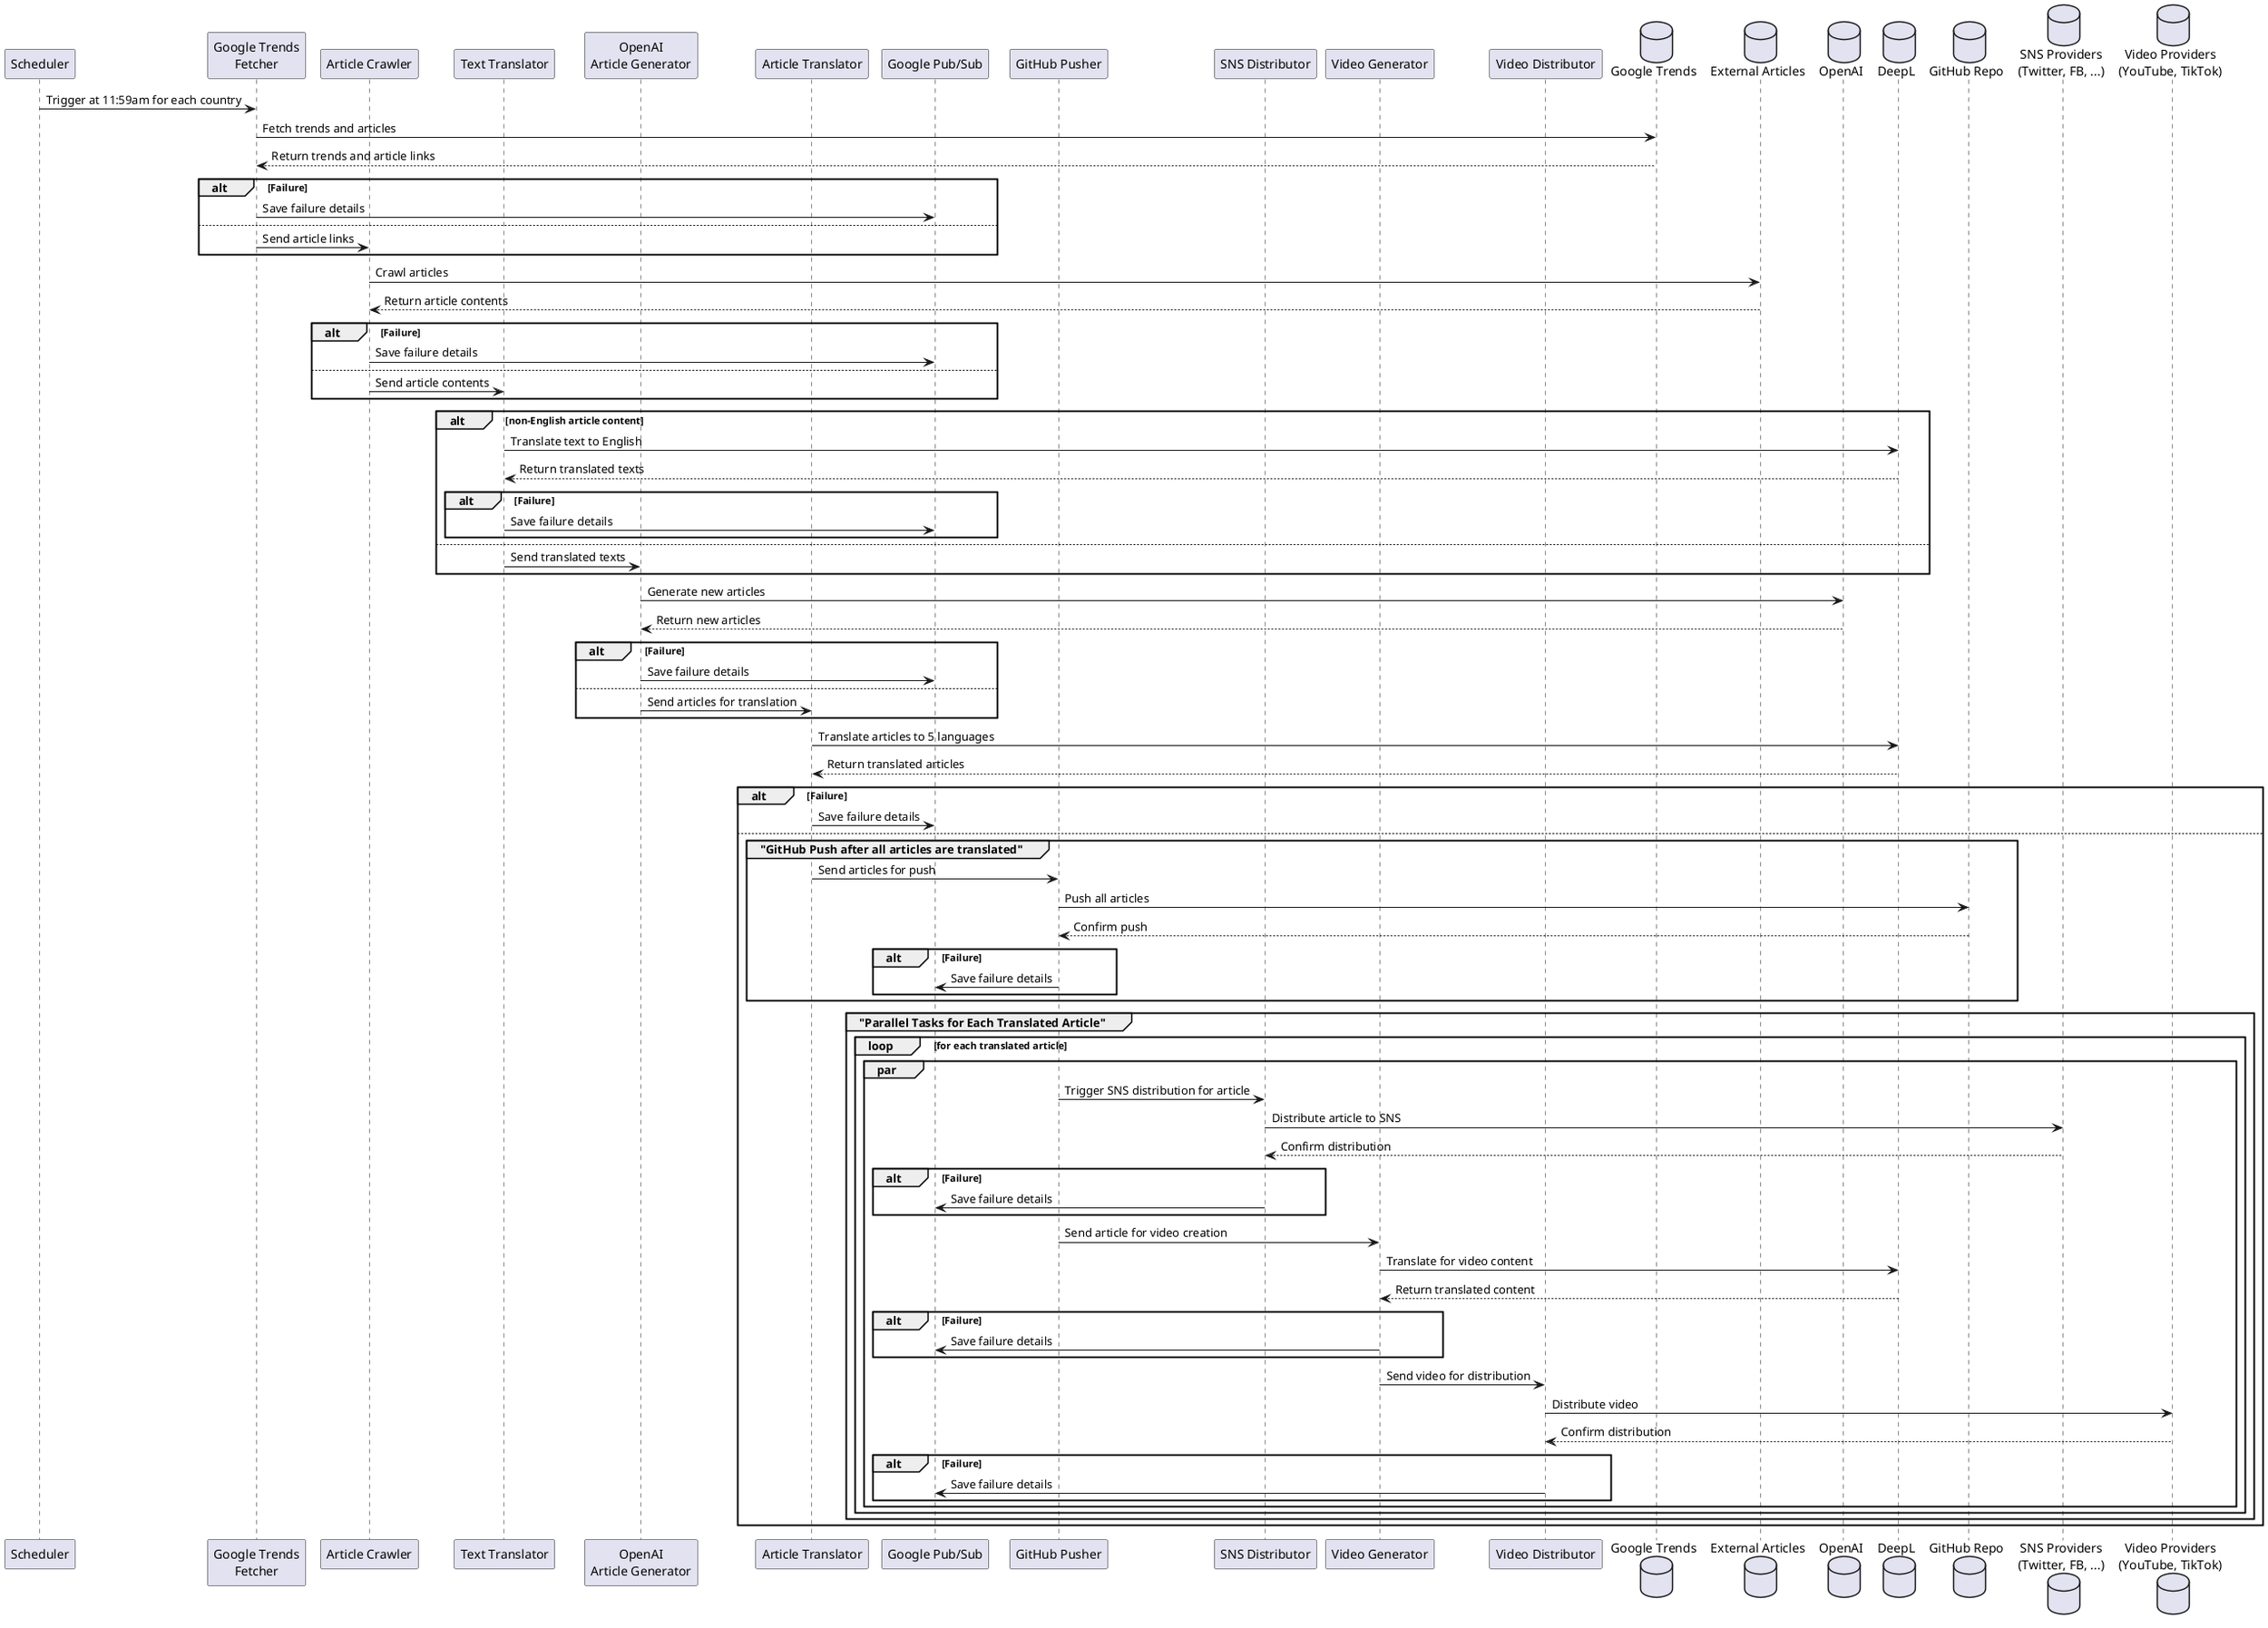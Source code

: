 @startuml wikitoday

participant "Scheduler" as A
participant "Google Trends\nFetcher" as B
participant "Article Crawler" as C
participant "Text Translator" as D
participant "OpenAI\nArticle Generator" as E
participant "Article Translator" as F
participant "Google Pub/Sub" as PubSub
participant "GitHub Pusher" as G
participant "SNS Distributor" as H
participant "Video Generator" as I
participant "Video Distributor" as J
database "Google Trends" as K
database "External Articles" as L
database "OpenAI" as M
database "DeepL" as N
database "GitHub Repo" as O
database "SNS Providers\n(Twitter, FB, ...)" as P
database "Video Providers\n(YouTube, TikTok)" as Q

A -> B: Trigger at 11:59am for each country
B -> K: Fetch trends and articles
K --> B: Return trends and article links
alt Failure
  B -> PubSub: Save failure details
else
  B -> C: Send article links
end

C -> L: Crawl articles
L --> C: Return article contents
alt Failure
  C -> PubSub: Save failure details
else
  C -> D: Send article contents
end

alt non-English article content
  D -> N: Translate text to English
  N --> D: Return translated texts
  alt Failure
    D -> PubSub: Save failure details
  end
else
  D -> E: Send translated texts
end

E -> M: Generate new articles
M --> E: Return new articles
alt Failure
  E -> PubSub: Save failure details
else
  E -> F: Send articles for translation
end

F -> N: Translate articles to 5 languages
N --> F: Return translated articles
alt Failure
  F -> PubSub: Save failure details
else
  group "GitHub Push after all articles are translated"
    F -> G: Send articles for push
    G -> O: Push all articles
    O --> G: Confirm push
    alt Failure
      G -> PubSub: Save failure details
    end
  end

  group "Parallel Tasks for Each Translated Article"
    loop for each translated article
      par
        G -> H: Trigger SNS distribution for article
        H -> P: Distribute article to SNS
        P --> H: Confirm distribution
        alt Failure
          H -> PubSub: Save failure details
        end

        G -> I: Send article for video creation
        I -> N: Translate for video content
        N --> I: Return translated content
        alt Failure
          I -> PubSub: Save failure details
        end

        I -> J: Send video for distribution
        J -> Q: Distribute video
        Q --> J: Confirm distribution
        alt Failure
          J -> PubSub: Save failure details
        end
      end
    end
  end
end

@enduml
